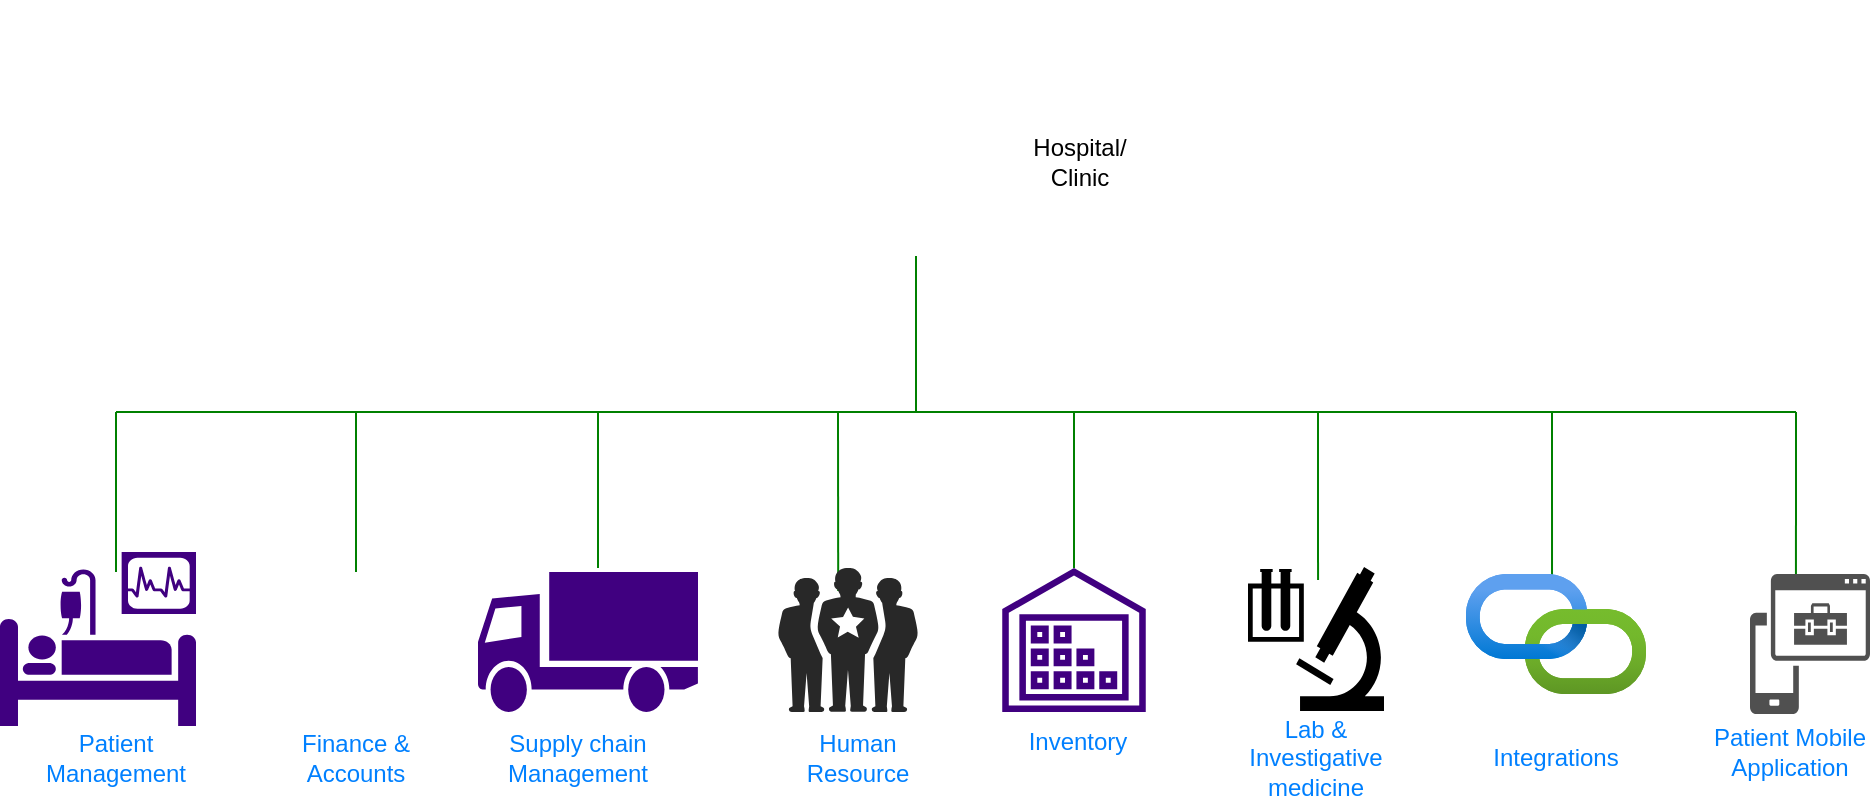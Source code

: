 <mxfile version="24.7.17">
  <diagram name="Page-1" id="yirLSzvxRFztgsTYvUrN">
    <mxGraphModel dx="1050" dy="503" grid="1" gridSize="10" guides="1" tooltips="1" connect="1" arrows="1" fold="1" page="1" pageScale="1" pageWidth="1100" pageHeight="850" math="0" shadow="0">
      <root>
        <mxCell id="0" />
        <mxCell id="1" parent="0" />
        <mxCell id="558nqducLKcnuLeCsKeT-1" value="" style="endArrow=none;html=1;rounded=0;strokeColor=#008000;" parent="1" edge="1">
          <mxGeometry width="50" height="50" relative="1" as="geometry">
            <mxPoint x="120" y="240" as="sourcePoint" />
            <mxPoint x="960" y="240" as="targetPoint" />
          </mxGeometry>
        </mxCell>
        <mxCell id="558nqducLKcnuLeCsKeT-2" value="" style="endArrow=none;html=1;rounded=0;strokeColor=#008000;" parent="1" edge="1">
          <mxGeometry width="50" height="50" relative="1" as="geometry">
            <mxPoint x="120" y="240" as="sourcePoint" />
            <mxPoint x="120" y="320" as="targetPoint" />
          </mxGeometry>
        </mxCell>
        <mxCell id="558nqducLKcnuLeCsKeT-4" value="Patient Management" style="text;html=1;align=center;verticalAlign=middle;whiteSpace=wrap;rounded=0;fontColor=#0080ff;" parent="1" vertex="1">
          <mxGeometry x="80" y="398" width="80" height="30" as="geometry" />
        </mxCell>
        <mxCell id="558nqducLKcnuLeCsKeT-6" value="" style="endArrow=none;html=1;rounded=0;strokeColor=#008000;" parent="1" edge="1">
          <mxGeometry width="50" height="50" relative="1" as="geometry">
            <mxPoint x="240" y="320" as="sourcePoint" />
            <mxPoint x="240" y="240" as="targetPoint" />
          </mxGeometry>
        </mxCell>
        <mxCell id="558nqducLKcnuLeCsKeT-7" value="" style="shape=image;html=1;verticalAlign=top;verticalLabelPosition=bottom;labelBackgroundColor=#ffffff;imageAspect=0;aspect=fixed;image=https://cdn4.iconfinder.com/data/icons/aiga-symbol-signs/441/aiga_cashier-128.png" parent="1" vertex="1">
          <mxGeometry x="200" y="318" width="80" height="80" as="geometry" />
        </mxCell>
        <mxCell id="558nqducLKcnuLeCsKeT-8" value="Finance &amp;amp; Accounts" style="text;html=1;align=center;verticalAlign=middle;whiteSpace=wrap;rounded=0;fontColor=#0080ff;" parent="1" vertex="1">
          <mxGeometry x="200" y="398" width="80" height="30" as="geometry" />
        </mxCell>
        <mxCell id="558nqducLKcnuLeCsKeT-9" value="" style="endArrow=none;html=1;rounded=0;strokeColor=#008000;" parent="1" edge="1">
          <mxGeometry width="50" height="50" relative="1" as="geometry">
            <mxPoint x="361" y="240" as="sourcePoint" />
            <mxPoint x="361" y="318" as="targetPoint" />
          </mxGeometry>
        </mxCell>
        <mxCell id="558nqducLKcnuLeCsKeT-11" value="" style="shape=mxgraph.signs.transportation.truck_1;html=1;pointerEvents=1;fillColor=#400080;strokeColor=none;verticalLabelPosition=bottom;verticalAlign=top;align=center;" parent="1" vertex="1">
          <mxGeometry x="301" y="320" width="110" height="70" as="geometry" />
        </mxCell>
        <mxCell id="558nqducLKcnuLeCsKeT-12" value="Supply chain Management" style="text;html=1;align=center;verticalAlign=middle;whiteSpace=wrap;rounded=0;fontColor=#0080ff;" parent="1" vertex="1">
          <mxGeometry x="310.5" y="398" width="80" height="30" as="geometry" />
        </mxCell>
        <mxCell id="558nqducLKcnuLeCsKeT-13" value="" style="endArrow=none;html=1;rounded=0;exitX=0.43;exitY=0.16;exitDx=0;exitDy=0;exitPerimeter=0;strokeColor=#008000;" parent="1" source="558nqducLKcnuLeCsKeT-19" edge="1">
          <mxGeometry width="50" height="50" relative="1" as="geometry">
            <mxPoint x="481" y="308" as="sourcePoint" />
            <mxPoint x="481" y="240" as="targetPoint" />
          </mxGeometry>
        </mxCell>
        <mxCell id="558nqducLKcnuLeCsKeT-17" value="" style="shape=mxgraph.signs.healthcare.intensive_care;html=1;pointerEvents=1;fillColor=#400080;strokeColor=none;verticalLabelPosition=bottom;verticalAlign=top;align=center;" parent="1" vertex="1">
          <mxGeometry x="62" y="310" width="98" height="87" as="geometry" />
        </mxCell>
        <mxCell id="558nqducLKcnuLeCsKeT-19" value="" style="verticalLabelPosition=bottom;sketch=0;html=1;fillColor=#282828;strokeColor=none;verticalAlign=top;pointerEvents=1;align=center;shape=mxgraph.cisco_safe.people_places_things_icons.icon1;" parent="1" vertex="1">
          <mxGeometry x="451" y="318" width="70" height="72" as="geometry" />
        </mxCell>
        <mxCell id="558nqducLKcnuLeCsKeT-20" value="Human Resource" style="text;html=1;align=center;verticalAlign=middle;whiteSpace=wrap;rounded=0;fontColor=#0080ff;" parent="1" vertex="1">
          <mxGeometry x="451" y="398" width="80" height="30" as="geometry" />
        </mxCell>
        <mxCell id="558nqducLKcnuLeCsKeT-21" value="" style="endArrow=none;html=1;rounded=0;strokeColor=#008000;" parent="1" edge="1">
          <mxGeometry width="50" height="50" relative="1" as="geometry">
            <mxPoint x="599" y="240" as="sourcePoint" />
            <mxPoint x="599" y="318" as="targetPoint" />
          </mxGeometry>
        </mxCell>
        <mxCell id="558nqducLKcnuLeCsKeT-27" value="" style="sketch=0;outlineConnect=0;fontColor=#232F3E;gradientColor=none;fillColor=#400080;strokeColor=none;dashed=0;verticalLabelPosition=bottom;verticalAlign=top;align=center;html=1;fontSize=12;fontStyle=0;aspect=fixed;pointerEvents=1;shape=mxgraph.aws4.inventory;" parent="1" vertex="1">
          <mxGeometry x="563" y="318" width="72" height="72" as="geometry" />
        </mxCell>
        <mxCell id="558nqducLKcnuLeCsKeT-28" value="Inventory" style="text;html=1;align=center;verticalAlign=middle;whiteSpace=wrap;rounded=0;fontColor=#0080ff;" parent="1" vertex="1">
          <mxGeometry x="561" y="390" width="80" height="30" as="geometry" />
        </mxCell>
        <mxCell id="558nqducLKcnuLeCsKeT-29" value="" style="shape=mxgraph.signs.science.laboratory;html=1;pointerEvents=1;fillColor=#000000;strokeColor=none;verticalLabelPosition=bottom;verticalAlign=top;align=center;" parent="1" vertex="1">
          <mxGeometry x="686" y="317.5" width="68" height="72" as="geometry" />
        </mxCell>
        <mxCell id="558nqducLKcnuLeCsKeT-30" value="" style="endArrow=none;html=1;rounded=0;exitX=0.515;exitY=0.09;exitDx=0;exitDy=0;exitPerimeter=0;strokeColor=#008000;" parent="1" source="558nqducLKcnuLeCsKeT-29" edge="1">
          <mxGeometry width="50" height="50" relative="1" as="geometry">
            <mxPoint x="321" y="340" as="sourcePoint" />
            <mxPoint x="721" y="240" as="targetPoint" />
          </mxGeometry>
        </mxCell>
        <mxCell id="558nqducLKcnuLeCsKeT-31" value="Lab &amp;amp; Investigative medicine" style="text;html=1;align=center;verticalAlign=middle;whiteSpace=wrap;rounded=0;fontColor=#0080ff;" parent="1" vertex="1">
          <mxGeometry x="680" y="398" width="80" height="30" as="geometry" />
        </mxCell>
        <mxCell id="558nqducLKcnuLeCsKeT-35" value="" style="endArrow=none;html=1;rounded=0;strokeColor=#008000;" parent="1" target="558nqducLKcnuLeCsKeT-39" edge="1">
          <mxGeometry width="50" height="50" relative="1" as="geometry">
            <mxPoint x="520" y="240" as="sourcePoint" />
            <mxPoint x="520" y="150" as="targetPoint" />
          </mxGeometry>
        </mxCell>
        <mxCell id="558nqducLKcnuLeCsKeT-39" value="" style="shape=image;html=1;verticalAlign=top;verticalLabelPosition=bottom;labelBackgroundColor=#ffffff;imageAspect=0;aspect=fixed;image=https://cdn0.iconfinder.com/data/icons/medic-outline/32/Hospital-128.png;fontColor=#ff0000;imageBackground=default;" parent="1" vertex="1">
          <mxGeometry x="456" y="34" width="128" height="128" as="geometry" />
        </mxCell>
        <mxCell id="558nqducLKcnuLeCsKeT-40" value="Hospital/ Clinic" style="text;html=1;align=center;verticalAlign=middle;whiteSpace=wrap;rounded=0;" parent="1" vertex="1">
          <mxGeometry x="572" y="100" width="60" height="30" as="geometry" />
        </mxCell>
        <mxCell id="1kFEcYlfVXOrwRsW3agq-8" value="" style="endArrow=none;html=1;rounded=0;strokeColor=#008000;exitX=0.478;exitY=0.083;exitDx=0;exitDy=0;exitPerimeter=0;" edge="1" parent="1" source="1kFEcYlfVXOrwRsW3agq-9">
          <mxGeometry width="50" height="50" relative="1" as="geometry">
            <mxPoint x="839.976" y="322.02" as="sourcePoint" />
            <mxPoint x="838" y="240" as="targetPoint" />
          </mxGeometry>
        </mxCell>
        <mxCell id="1kFEcYlfVXOrwRsW3agq-12" value="" style="endArrow=none;html=1;rounded=0;strokeColor=#008000;exitX=0.383;exitY=0;exitDx=0;exitDy=0;exitPerimeter=0;" edge="1" parent="1" source="1kFEcYlfVXOrwRsW3agq-11">
          <mxGeometry width="50" height="50" relative="1" as="geometry">
            <mxPoint x="930" y="260" as="sourcePoint" />
            <mxPoint x="960" y="240" as="targetPoint" />
          </mxGeometry>
        </mxCell>
        <mxCell id="1kFEcYlfVXOrwRsW3agq-13" value="Patient Mobile Application" style="text;html=1;align=center;verticalAlign=middle;whiteSpace=wrap;rounded=0;fontColor=#0080ff;" vertex="1" parent="1">
          <mxGeometry x="917" y="395" width="80" height="30" as="geometry" />
        </mxCell>
        <mxCell id="1kFEcYlfVXOrwRsW3agq-9" value="" style="image;aspect=fixed;html=1;points=[];align=center;fontSize=12;image=img/lib/azure2/devops/API_Connections.svg;" vertex="1" parent="1">
          <mxGeometry x="794.98" y="321" width="90.03" height="60" as="geometry" />
        </mxCell>
        <mxCell id="1kFEcYlfVXOrwRsW3agq-11" value="" style="sketch=0;pointerEvents=1;shadow=0;dashed=0;html=1;strokeColor=none;labelPosition=center;verticalLabelPosition=bottom;verticalAlign=top;align=center;fillColor=#505050;shape=mxgraph.mscae.intune.intune_mobile_application_management" vertex="1" parent="1">
          <mxGeometry x="937" y="321" width="60" height="70" as="geometry" />
        </mxCell>
        <mxCell id="1kFEcYlfVXOrwRsW3agq-14" value="Integrations" style="text;html=1;align=center;verticalAlign=middle;whiteSpace=wrap;rounded=0;fontColor=#0080ff;" vertex="1" parent="1">
          <mxGeometry x="800" y="398" width="80" height="30" as="geometry" />
        </mxCell>
      </root>
    </mxGraphModel>
  </diagram>
</mxfile>
